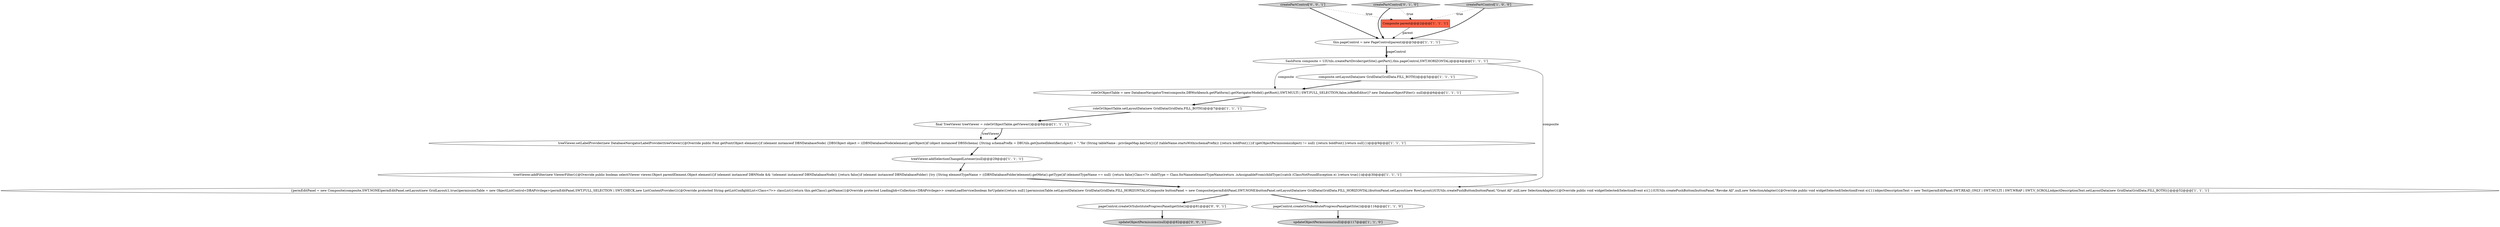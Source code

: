 digraph {
1 [style = filled, label = "composite.setLayoutData(new GridData(GridData.FILL_BOTH))@@@5@@@['1', '1', '1']", fillcolor = white, shape = ellipse image = "AAA0AAABBB1BBB"];
16 [style = filled, label = "updateObjectPermissions(null)@@@82@@@['0', '0', '1']", fillcolor = lightgray, shape = ellipse image = "AAA0AAABBB3BBB"];
0 [style = filled, label = "Composite parent@@@2@@@['1', '1', '1']", fillcolor = tomato, shape = box image = "AAA0AAABBB1BBB"];
17 [style = filled, label = "pageControl.createOrSubstituteProgressPanel(getSite())@@@81@@@['0', '0', '1']", fillcolor = white, shape = ellipse image = "AAA0AAABBB3BBB"];
6 [style = filled, label = "roleOrObjectTable = new DatabaseNavigatorTree(composite,DBWorkbench.getPlatform().getNavigatorModel().getRoot(),SWT.MULTI | SWT.FULL_SELECTION,false,isRoleEditor()? new DatabaseObjectFilter(): null)@@@6@@@['1', '1', '1']", fillcolor = white, shape = ellipse image = "AAA0AAABBB1BBB"];
9 [style = filled, label = "treeViewer.addFilter(new ViewerFilter(){@Override public boolean select(Viewer viewer,Object parentElement,Object element){if (element instanceof DBNNode && !(element instanceof DBNDatabaseNode)) {return false}if (element instanceof DBNDatabaseFolder) {try {String elementTypeName = ((DBNDatabaseFolder)element).getMeta().getType()if (elementTypeName == null) {return false}Class<?> childType = Class.forName(elementTypeName)return .isAssignableFrom(childType)}catch (ClassNotFoundException e) }return true}})@@@30@@@['1', '1', '1']", fillcolor = white, shape = ellipse image = "AAA0AAABBB1BBB"];
15 [style = filled, label = "createPartControl['0', '0', '1']", fillcolor = lightgray, shape = diamond image = "AAA0AAABBB3BBB"];
7 [style = filled, label = "this.pageControl = new PageControl(parent)@@@3@@@['1', '1', '1']", fillcolor = white, shape = ellipse image = "AAA0AAABBB1BBB"];
8 [style = filled, label = "pageControl.createOrSubstituteProgressPanel(getSite())@@@116@@@['1', '1', '0']", fillcolor = white, shape = ellipse image = "AAA0AAABBB1BBB"];
4 [style = filled, label = "roleOrObjectTable.setLayoutData(new GridData(GridData.FILL_BOTH))@@@7@@@['1', '1', '1']", fillcolor = white, shape = ellipse image = "AAA0AAABBB1BBB"];
5 [style = filled, label = "{permEditPanel = new Composite(composite,SWT.NONE)permEditPanel.setLayout(new GridLayout(1,true))permissionTable = new ObjectListControl<DBAPrivilege>(permEditPanel,SWT.FULL_SELECTION | SWT.CHECK,new ListContentProvider()){@Override protected String getListConfigId(List<Class<?>> classList){return this.getClass().getName()}@Override protected LoadingJob<Collection<DBAPrivilege>> createLoadService(boolean forUpdate){return null}}permissionTable.setLayoutData(new GridData(GridData.FILL_HORIZONTAL))Composite buttonPanel = new Composite(permEditPanel,SWT.NONE)buttonPanel.setLayoutData(new GridData(GridData.FILL_HORIZONTAL))buttonPanel.setLayout(new RowLayout())UIUtils.createPushButton(buttonPanel,\"Grant All\",null,new SelectionAdapter(){@Override public void widgetSelected(SelectionEvent e){}})UIUtils.createPushButton(buttonPanel,\"Revoke All\",null,new SelectionAdapter(){@Override public void widgetSelected(SelectionEvent e){}})objectDescriptionText = new Text(permEditPanel,SWT.READ_ONLY | SWT.MULTI | SWT.WRAP | SWT.V_SCROLL)objectDescriptionText.setLayoutData(new GridData(GridData.FILL_BOTH))}@@@52@@@['1', '1', '1']", fillcolor = white, shape = ellipse image = "AAA0AAABBB1BBB"];
11 [style = filled, label = "SashForm composite = UIUtils.createPartDivider(getSite().getPart(),this.pageControl,SWT.HORIZONTAL)@@@4@@@['1', '1', '1']", fillcolor = white, shape = ellipse image = "AAA0AAABBB1BBB"];
14 [style = filled, label = "createPartControl['0', '1', '0']", fillcolor = lightgray, shape = diamond image = "AAA0AAABBB2BBB"];
12 [style = filled, label = "treeViewer.addSelectionChangedListener(null)@@@29@@@['1', '1', '1']", fillcolor = white, shape = ellipse image = "AAA0AAABBB1BBB"];
3 [style = filled, label = "updateObjectPermissions(null)@@@117@@@['1', '1', '0']", fillcolor = lightgray, shape = ellipse image = "AAA0AAABBB1BBB"];
2 [style = filled, label = "final TreeViewer treeViewer = roleOrObjectTable.getViewer()@@@8@@@['1', '1', '1']", fillcolor = white, shape = ellipse image = "AAA0AAABBB1BBB"];
10 [style = filled, label = "treeViewer.setLabelProvider(new DatabaseNavigatorLabelProvider(treeViewer){@Override public Font getFont(Object element){if (element instanceof DBNDatabaseNode) {DBSObject object = ((DBNDatabaseNode)element).getObject()if (object instanceof DBSSchema) {String schemaPrefix = DBUtils.getQuotedIdentifier(object) + \".\"for (String tableName : privilegeMap.keySet()){if (tableName.startsWith(schemaPrefix)) {return boldFont}}}if (getObjectPermissions(object) != null) {return boldFont}}return null}})@@@9@@@['1', '1', '1']", fillcolor = white, shape = ellipse image = "AAA0AAABBB1BBB"];
13 [style = filled, label = "createPartControl['1', '0', '0']", fillcolor = lightgray, shape = diamond image = "AAA0AAABBB1BBB"];
14->7 [style = bold, label=""];
14->0 [style = dotted, label="true"];
13->7 [style = bold, label=""];
5->8 [style = bold, label=""];
11->6 [style = solid, label="composite"];
6->4 [style = bold, label=""];
0->7 [style = solid, label="parent"];
2->10 [style = solid, label="treeViewer"];
11->1 [style = bold, label=""];
2->10 [style = bold, label=""];
7->11 [style = bold, label=""];
15->7 [style = bold, label=""];
1->6 [style = bold, label=""];
8->3 [style = bold, label=""];
4->2 [style = bold, label=""];
7->11 [style = solid, label="pageControl"];
10->12 [style = bold, label=""];
5->17 [style = bold, label=""];
12->9 [style = bold, label=""];
15->0 [style = dotted, label="true"];
13->0 [style = dotted, label="true"];
11->5 [style = solid, label="composite"];
17->16 [style = bold, label=""];
9->5 [style = bold, label=""];
}
